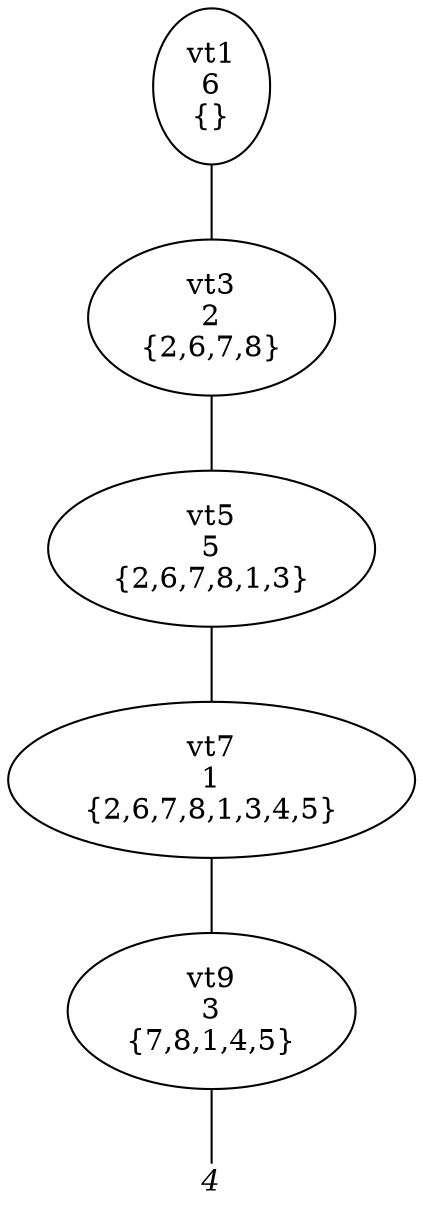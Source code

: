 
digraph vtree {

overlap=false

n1 [label="vt1
6
{}",shape="ellipse"]; 
n3 [label="vt3
2
{2,6,7,8}",shape="ellipse"]; 
n5 [label="vt5
5
{2,6,7,8,1,3}",shape="ellipse"]; 
n7 [label="vt7
1
{2,6,7,8,1,3,4,5}",shape="ellipse"]; 
n9 [label="vt9
3
{7,8,1,4,5}",shape="ellipse"]; 
n10 [label="4",fontname="Times-Italic",fontsize=14,shape=plaintext,fixedsize=true,width=.25,height=.25]; 
n1->n3 [arrowhead=none];
n3->n5 [arrowhead=none];
n5->n7 [arrowhead=none];
n7->n9 [arrowhead=none];
n9->n10 [arrowhead=none];


}